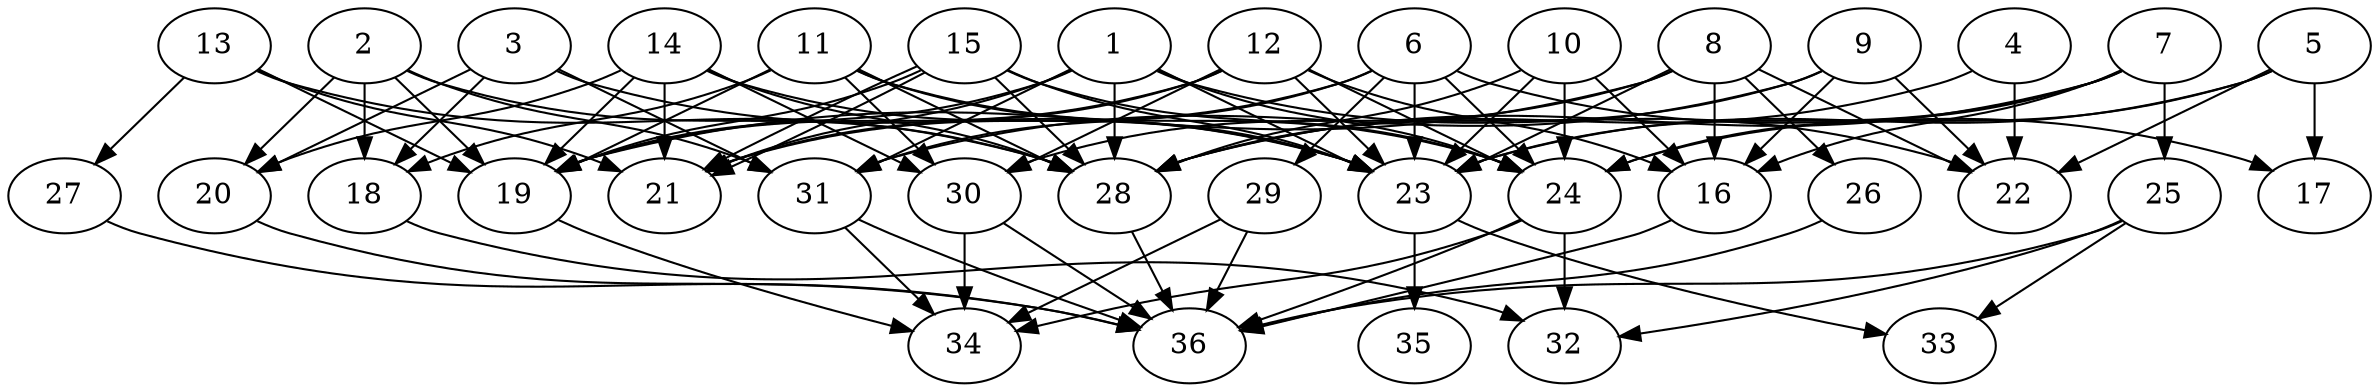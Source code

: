 // DAG (tier=3-complex, mode=compute, n=36, ccr=0.489, fat=0.756, density=0.674, regular=0.306, jump=0.331, mindata=1048576, maxdata=16777216)
// DAG automatically generated by daggen at Sun Aug 24 16:33:34 2025
// /home/ermia/Project/Environments/daggen/bin/daggen --dot --ccr 0.489 --fat 0.756 --regular 0.306 --density 0.674 --jump 0.331 --mindata 1048576 --maxdata 16777216 -n 36 
digraph G {
  1 [size="173948441128065216", alpha="0.02", expect_size="86974220564032608"]
  1 -> 19 [size ="309688751095808"]
  1 -> 21 [size ="309688751095808"]
  1 -> 22 [size ="309688751095808"]
  1 -> 23 [size ="309688751095808"]
  1 -> 24 [size ="309688751095808"]
  1 -> 28 [size ="309688751095808"]
  1 -> 31 [size ="309688751095808"]
  2 [size="83493649608801872", alpha="0.11", expect_size="41746824804400936"]
  2 -> 18 [size ="2154199777280000"]
  2 -> 19 [size ="2154199777280000"]
  2 -> 20 [size ="2154199777280000"]
  2 -> 28 [size ="2154199777280000"]
  2 -> 31 [size ="2154199777280000"]
  3 [size="1307950380515219456", alpha="0.09", expect_size="653975190257609728"]
  3 -> 18 [size ="1477842286149632"]
  3 -> 20 [size ="1477842286149632"]
  3 -> 23 [size ="1477842286149632"]
  3 -> 31 [size ="1477842286149632"]
  4 [size="1755236903470235648000", alpha="0.19", expect_size="877618451735117824000"]
  4 -> 22 [size ="1164073710387200"]
  4 -> 28 [size ="1164073710387200"]
  5 [size="24531740867926784", alpha="0.09", expect_size="12265870433963392"]
  5 -> 17 [size ="1865355836260352"]
  5 -> 22 [size ="1865355836260352"]
  5 -> 23 [size ="1865355836260352"]
  5 -> 24 [size ="1865355836260352"]
  6 [size="47633188767399936000", alpha="0.20", expect_size="23816594383699968000"]
  6 -> 17 [size ="105122680012800"]
  6 -> 21 [size ="105122680012800"]
  6 -> 23 [size ="105122680012800"]
  6 -> 24 [size ="105122680012800"]
  6 -> 29 [size ="105122680012800"]
  6 -> 31 [size ="105122680012800"]
  7 [size="471538930336776640", alpha="0.01", expect_size="235769465168388320"]
  7 -> 16 [size ="934735341682688"]
  7 -> 23 [size ="934735341682688"]
  7 -> 24 [size ="934735341682688"]
  7 -> 25 [size ="934735341682688"]
  7 -> 28 [size ="934735341682688"]
  8 [size="25431628373888640", alpha="0.18", expect_size="12715814186944320"]
  8 -> 16 [size ="850814910332928"]
  8 -> 19 [size ="850814910332928"]
  8 -> 22 [size ="850814910332928"]
  8 -> 23 [size ="850814910332928"]
  8 -> 26 [size ="850814910332928"]
  8 -> 30 [size ="850814910332928"]
  9 [size="1303156195253671680", alpha="0.09", expect_size="651578097626835840"]
  9 -> 16 [size ="570534471401472"]
  9 -> 22 [size ="570534471401472"]
  9 -> 28 [size ="570534471401472"]
  9 -> 31 [size ="570534471401472"]
  10 [size="180599732664532992000", alpha="0.02", expect_size="90299866332266496000"]
  10 -> 16 [size ="255604241203200"]
  10 -> 23 [size ="255604241203200"]
  10 -> 24 [size ="255604241203200"]
  10 -> 28 [size ="255604241203200"]
  11 [size="7129498268434570", alpha="0.20", expect_size="3564749134217285"]
  11 -> 18 [size ="247519502139392"]
  11 -> 19 [size ="247519502139392"]
  11 -> 23 [size ="247519502139392"]
  11 -> 24 [size ="247519502139392"]
  11 -> 28 [size ="247519502139392"]
  11 -> 30 [size ="247519502139392"]
  12 [size="10710850892929422", alpha="0.03", expect_size="5355425446464711"]
  12 -> 16 [size ="193515195727872"]
  12 -> 19 [size ="193515195727872"]
  12 -> 21 [size ="193515195727872"]
  12 -> 23 [size ="193515195727872"]
  12 -> 24 [size ="193515195727872"]
  12 -> 30 [size ="193515195727872"]
  13 [size="3939951897481918283776", alpha="0.02", expect_size="1969975948740959141888"]
  13 -> 19 [size ="1995647964151808"]
  13 -> 21 [size ="1995647964151808"]
  13 -> 27 [size ="1995647964151808"]
  13 -> 28 [size ="1995647964151808"]
  14 [size="1627024256334716672", alpha="0.04", expect_size="813512128167358336"]
  14 -> 19 [size ="782301860462592"]
  14 -> 20 [size ="782301860462592"]
  14 -> 21 [size ="782301860462592"]
  14 -> 23 [size ="782301860462592"]
  14 -> 28 [size ="782301860462592"]
  14 -> 30 [size ="782301860462592"]
  15 [size="3339234476196552704", alpha="0.06", expect_size="1669617238098276352"]
  15 -> 19 [size ="1181928862515200"]
  15 -> 21 [size ="1181928862515200"]
  15 -> 21 [size ="1181928862515200"]
  15 -> 23 [size ="1181928862515200"]
  15 -> 24 [size ="1181928862515200"]
  15 -> 28 [size ="1181928862515200"]
  16 [size="224698936390972342272", alpha="0.16", expect_size="112349468195486171136"]
  16 -> 36 [size ="295681394737152"]
  17 [size="142098053180596158464", alpha="0.11", expect_size="71049026590298079232"]
  18 [size="324509048814654976", alpha="0.13", expect_size="162254524407327488"]
  18 -> 32 [size ="339636022935552"]
  19 [size="727011928239345664", alpha="0.17", expect_size="363505964119672832"]
  19 -> 34 [size ="894099582353408"]
  20 [size="19919257946671396", alpha="0.19", expect_size="9959628973335698"]
  20 -> 36 [size ="12794514636800"]
  21 [size="323373529535835264", alpha="0.16", expect_size="161686764767917632"]
  22 [size="3532119139727562", alpha="0.19", expect_size="1766059569863781"]
  23 [size="870385541872606", alpha="0.08", expect_size="435192770936303"]
  23 -> 33 [size ="41940489863168"]
  23 -> 35 [size ="41940489863168"]
  24 [size="2114817447851720704000", alpha="0.00", expect_size="1057408723925860352000"]
  24 -> 32 [size ="1318070308044800"]
  24 -> 34 [size ="1318070308044800"]
  24 -> 36 [size ="1318070308044800"]
  25 [size="1960800031418727006208", alpha="0.02", expect_size="980400015709363503104"]
  25 -> 32 [size ="1253272539103232"]
  25 -> 33 [size ="1253272539103232"]
  25 -> 36 [size ="1253272539103232"]
  26 [size="1493227310743732355072", alpha="0.05", expect_size="746613655371866177536"]
  26 -> 36 [size ="1045138717540352"]
  27 [size="10952252980504110", alpha="0.08", expect_size="5476126490252055"]
  27 -> 36 [size ="410689545961472"]
  28 [size="25810352845064092", alpha="0.02", expect_size="12905176422532046"]
  28 -> 36 [size ="1759571672563712"]
  29 [size="38269648140128672", alpha="0.20", expect_size="19134824070064336"]
  29 -> 34 [size ="1243652877713408"]
  29 -> 36 [size ="1243652877713408"]
  30 [size="2030305151035782656", alpha="0.13", expect_size="1015152575517891328"]
  30 -> 34 [size ="768912190865408"]
  30 -> 36 [size ="768912190865408"]
  31 [size="1126773992546948", alpha="0.17", expect_size="563386996273474"]
  31 -> 34 [size ="54932640104448"]
  31 -> 36 [size ="54932640104448"]
  32 [size="1762398690930132516864", alpha="0.09", expect_size="881199345465066258432"]
  33 [size="1542635435250732032", alpha="0.06", expect_size="771317717625366016"]
  34 [size="984019950784614528", alpha="0.01", expect_size="492009975392307264"]
  35 [size="921471818592312885248", alpha="0.09", expect_size="460735909296156442624"]
  36 [size="3832128582611795968", alpha="0.11", expect_size="1916064291305897984"]
}